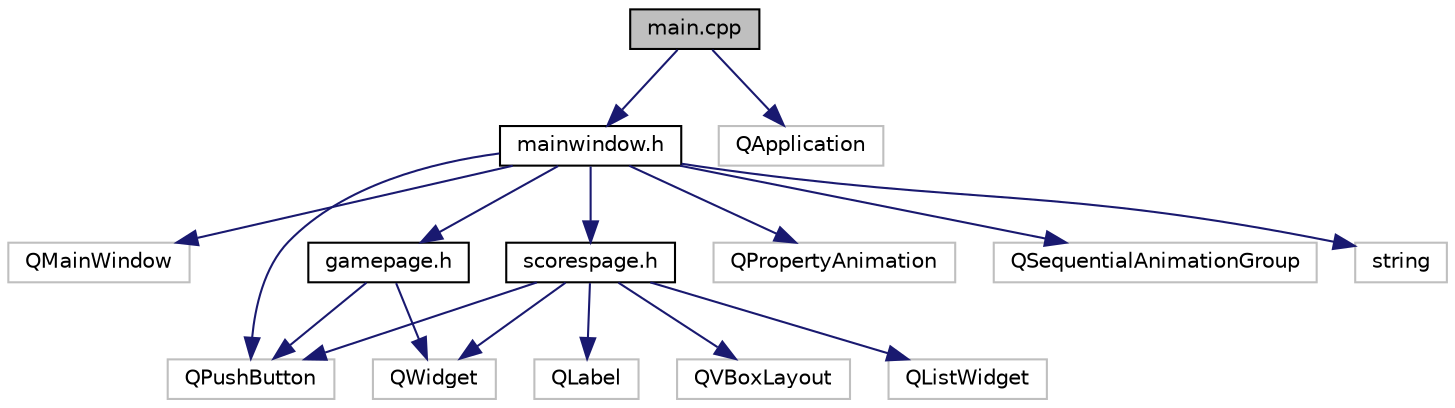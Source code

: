 digraph "main.cpp"
{
 // LATEX_PDF_SIZE
  edge [fontname="Helvetica",fontsize="10",labelfontname="Helvetica",labelfontsize="10"];
  node [fontname="Helvetica",fontsize="10",shape=record];
  Node1 [label="main.cpp",height=0.2,width=0.4,color="black", fillcolor="grey75", style="filled", fontcolor="black",tooltip="Entry point for the Qt application."];
  Node1 -> Node2 [color="midnightblue",fontsize="10",style="solid"];
  Node2 [label="mainwindow.h",height=0.2,width=0.4,color="black", fillcolor="white", style="filled",URL="$mainwindow_8h_source.html",tooltip=" "];
  Node2 -> Node3 [color="midnightblue",fontsize="10",style="solid"];
  Node3 [label="QMainWindow",height=0.2,width=0.4,color="grey75", fillcolor="white", style="filled",tooltip=" "];
  Node2 -> Node4 [color="midnightblue",fontsize="10",style="solid"];
  Node4 [label="QPushButton",height=0.2,width=0.4,color="grey75", fillcolor="white", style="filled",tooltip=" "];
  Node2 -> Node5 [color="midnightblue",fontsize="10",style="solid"];
  Node5 [label="QPropertyAnimation",height=0.2,width=0.4,color="grey75", fillcolor="white", style="filled",tooltip=" "];
  Node2 -> Node6 [color="midnightblue",fontsize="10",style="solid"];
  Node6 [label="QSequentialAnimationGroup",height=0.2,width=0.4,color="grey75", fillcolor="white", style="filled",tooltip=" "];
  Node2 -> Node7 [color="midnightblue",fontsize="10",style="solid"];
  Node7 [label="gamepage.h",height=0.2,width=0.4,color="black", fillcolor="white", style="filled",URL="$gamepage_8h.html",tooltip="Header file for the GamePage class."];
  Node7 -> Node8 [color="midnightblue",fontsize="10",style="solid"];
  Node8 [label="QWidget",height=0.2,width=0.4,color="grey75", fillcolor="white", style="filled",tooltip=" "];
  Node7 -> Node4 [color="midnightblue",fontsize="10",style="solid"];
  Node2 -> Node9 [color="midnightblue",fontsize="10",style="solid"];
  Node9 [label="scorespage.h",height=0.2,width=0.4,color="black", fillcolor="white", style="filled",URL="$scorespage_8h_source.html",tooltip=" "];
  Node9 -> Node8 [color="midnightblue",fontsize="10",style="solid"];
  Node9 -> Node10 [color="midnightblue",fontsize="10",style="solid"];
  Node10 [label="QLabel",height=0.2,width=0.4,color="grey75", fillcolor="white", style="filled",tooltip=" "];
  Node9 -> Node4 [color="midnightblue",fontsize="10",style="solid"];
  Node9 -> Node11 [color="midnightblue",fontsize="10",style="solid"];
  Node11 [label="QVBoxLayout",height=0.2,width=0.4,color="grey75", fillcolor="white", style="filled",tooltip=" "];
  Node9 -> Node12 [color="midnightblue",fontsize="10",style="solid"];
  Node12 [label="QListWidget",height=0.2,width=0.4,color="grey75", fillcolor="white", style="filled",tooltip=" "];
  Node2 -> Node13 [color="midnightblue",fontsize="10",style="solid"];
  Node13 [label="string",height=0.2,width=0.4,color="grey75", fillcolor="white", style="filled",tooltip=" "];
  Node1 -> Node14 [color="midnightblue",fontsize="10",style="solid"];
  Node14 [label="QApplication",height=0.2,width=0.4,color="grey75", fillcolor="white", style="filled",tooltip=" "];
}
